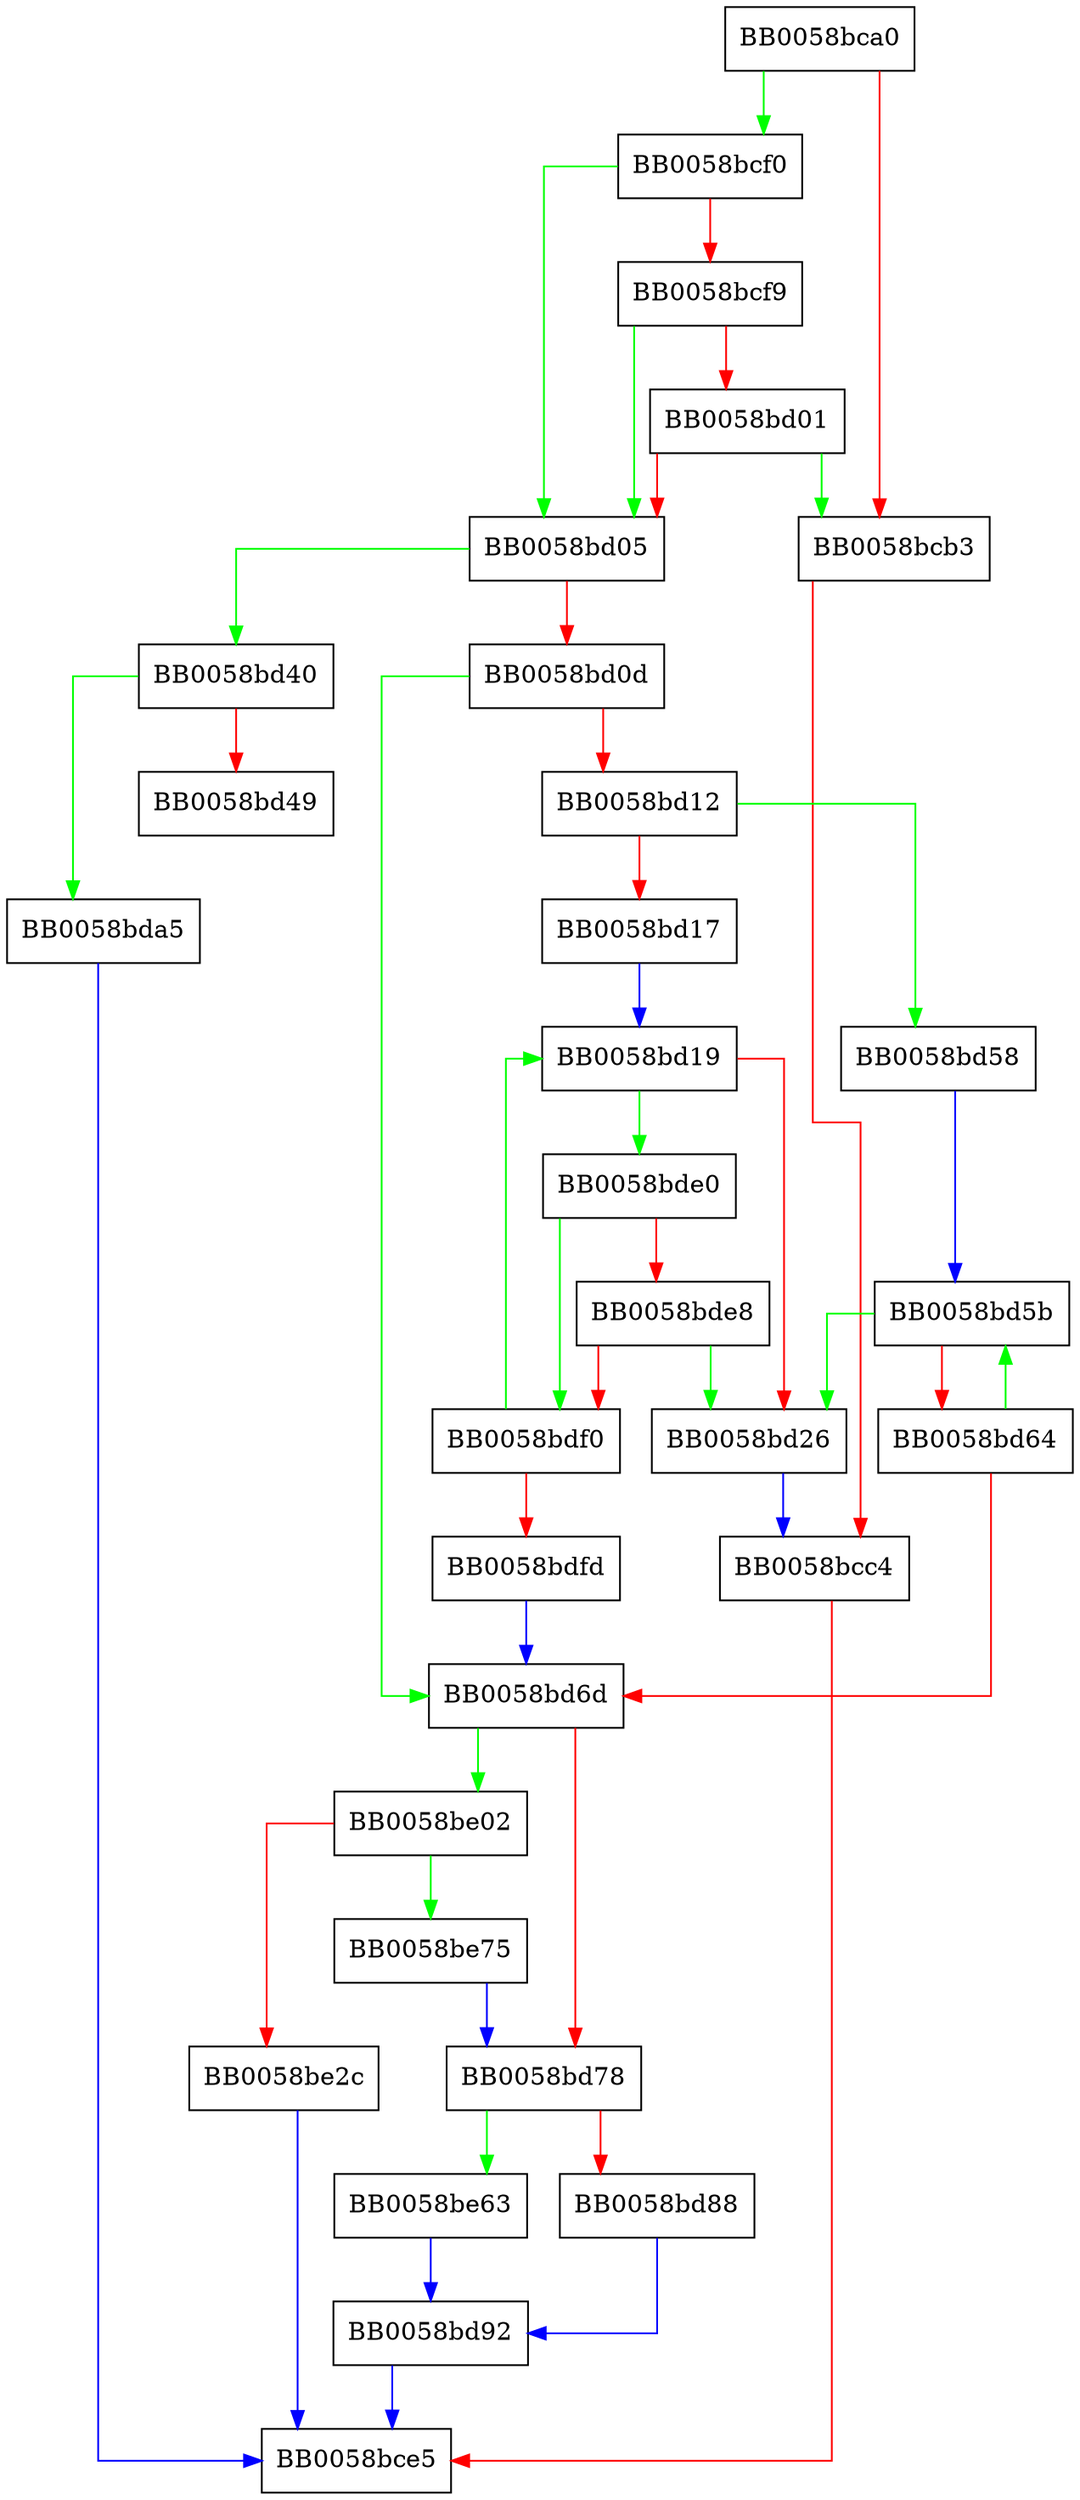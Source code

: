 digraph EC_POINTs_mul {
  node [shape="box"];
  graph [splines=ortho];
  BB0058bca0 -> BB0058bcf0 [color="green"];
  BB0058bca0 -> BB0058bcb3 [color="red"];
  BB0058bcb3 -> BB0058bcc4 [color="red"];
  BB0058bcc4 -> BB0058bce5 [color="red"];
  BB0058bcf0 -> BB0058bd05 [color="green"];
  BB0058bcf0 -> BB0058bcf9 [color="red"];
  BB0058bcf9 -> BB0058bd05 [color="green"];
  BB0058bcf9 -> BB0058bd01 [color="red"];
  BB0058bd01 -> BB0058bcb3 [color="green"];
  BB0058bd01 -> BB0058bd05 [color="red"];
  BB0058bd05 -> BB0058bd40 [color="green"];
  BB0058bd05 -> BB0058bd0d [color="red"];
  BB0058bd0d -> BB0058bd6d [color="green"];
  BB0058bd0d -> BB0058bd12 [color="red"];
  BB0058bd12 -> BB0058bd58 [color="green"];
  BB0058bd12 -> BB0058bd17 [color="red"];
  BB0058bd17 -> BB0058bd19 [color="blue"];
  BB0058bd19 -> BB0058bde0 [color="green"];
  BB0058bd19 -> BB0058bd26 [color="red"];
  BB0058bd26 -> BB0058bcc4 [color="blue"];
  BB0058bd40 -> BB0058bda5 [color="green"];
  BB0058bd40 -> BB0058bd49 [color="red"];
  BB0058bd58 -> BB0058bd5b [color="blue"];
  BB0058bd5b -> BB0058bd26 [color="green"];
  BB0058bd5b -> BB0058bd64 [color="red"];
  BB0058bd64 -> BB0058bd5b [color="green"];
  BB0058bd64 -> BB0058bd6d [color="red"];
  BB0058bd6d -> BB0058be02 [color="green"];
  BB0058bd6d -> BB0058bd78 [color="red"];
  BB0058bd78 -> BB0058be63 [color="green"];
  BB0058bd78 -> BB0058bd88 [color="red"];
  BB0058bd88 -> BB0058bd92 [color="blue"];
  BB0058bd92 -> BB0058bce5 [color="blue"];
  BB0058bda5 -> BB0058bce5 [color="blue"];
  BB0058bde0 -> BB0058bdf0 [color="green"];
  BB0058bde0 -> BB0058bde8 [color="red"];
  BB0058bde8 -> BB0058bd26 [color="green"];
  BB0058bde8 -> BB0058bdf0 [color="red"];
  BB0058bdf0 -> BB0058bd19 [color="green"];
  BB0058bdf0 -> BB0058bdfd [color="red"];
  BB0058bdfd -> BB0058bd6d [color="blue"];
  BB0058be02 -> BB0058be75 [color="green"];
  BB0058be02 -> BB0058be2c [color="red"];
  BB0058be2c -> BB0058bce5 [color="blue"];
  BB0058be63 -> BB0058bd92 [color="blue"];
  BB0058be75 -> BB0058bd78 [color="blue"];
}